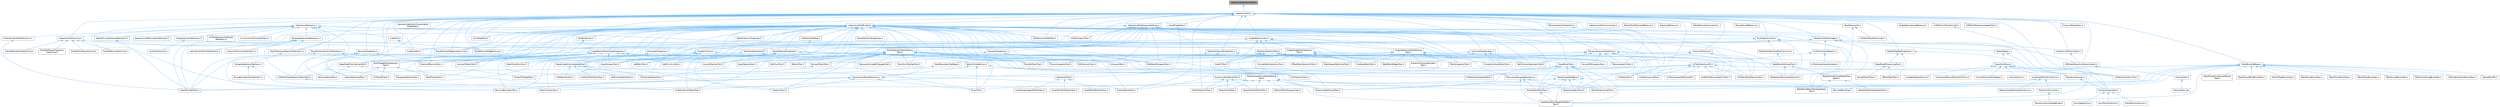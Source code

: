 digraph "InteractiveToolActionSet.h"
{
 // INTERACTIVE_SVG=YES
 // LATEX_PDF_SIZE
  bgcolor="transparent";
  edge [fontname=Helvetica,fontsize=10,labelfontname=Helvetica,labelfontsize=10];
  node [fontname=Helvetica,fontsize=10,shape=box,height=0.2,width=0.4];
  Node1 [id="Node000001",label="InteractiveToolActionSet.h",height=0.2,width=0.4,color="gray40", fillcolor="grey60", style="filled", fontcolor="black",tooltip=" "];
  Node1 -> Node2 [id="edge1_Node000001_Node000002",dir="back",color="steelblue1",style="solid",tooltip=" "];
  Node2 [id="Node000002",label="InteractiveTool.h",height=0.2,width=0.4,color="grey40", fillcolor="white", style="filled",URL="$d5/d55/InteractiveTool_8h.html",tooltip=" "];
  Node2 -> Node3 [id="edge2_Node000002_Node000003",dir="back",color="steelblue1",style="solid",tooltip=" "];
  Node3 [id="Node000003",label="BaseBrushTool.h",height=0.2,width=0.4,color="grey40", fillcolor="white", style="filled",URL="$d9/d0b/BaseBrushTool_8h.html",tooltip=" "];
  Node3 -> Node4 [id="edge3_Node000003_Node000004",dir="back",color="steelblue1",style="solid",tooltip=" "];
  Node4 [id="Node000004",label="DataflowEditorWeightMapPaint\lTool.h",height=0.2,width=0.4,color="grey40", fillcolor="white", style="filled",URL="$db/d46/DataflowEditorWeightMapPaintTool_8h.html",tooltip=" "];
  Node3 -> Node5 [id="edge4_Node000003_Node000005",dir="back",color="steelblue1",style="solid",tooltip=" "];
  Node5 [id="Node000005",label="DynamicMeshBrushTool.h",height=0.2,width=0.4,color="grey40", fillcolor="white", style="filled",URL="$da/d04/DynamicMeshBrushTool_8h.html",tooltip=" "];
  Node5 -> Node6 [id="edge5_Node000005_Node000006",dir="back",color="steelblue1",style="solid",tooltip=" "];
  Node6 [id="Node000006",label="MeshAttributePaintTool.h",height=0.2,width=0.4,color="grey40", fillcolor="white", style="filled",URL="$d3/d29/MeshAttributePaintTool_8h.html",tooltip=" "];
  Node5 -> Node7 [id="edge6_Node000005_Node000007",dir="back",color="steelblue1",style="solid",tooltip=" "];
  Node7 [id="Node000007",label="MeshSelectionTool.h",height=0.2,width=0.4,color="grey40", fillcolor="white", style="filled",URL="$d8/d80/MeshSelectionTool_8h.html",tooltip=" "];
  Node5 -> Node8 [id="edge7_Node000005_Node000008",dir="back",color="steelblue1",style="solid",tooltip=" "];
  Node8 [id="Node000008",label="SeamSculptTool.h",height=0.2,width=0.4,color="grey40", fillcolor="white", style="filled",URL="$d1/d31/SeamSculptTool_8h.html",tooltip=" "];
  Node3 -> Node9 [id="edge8_Node000003_Node000009",dir="back",color="steelblue1",style="solid",tooltip=" "];
  Node9 [id="Node000009",label="DynamicMeshSculptTool.h",height=0.2,width=0.4,color="grey40", fillcolor="white", style="filled",URL="$d6/d16/DynamicMeshSculptTool_8h.html",tooltip=" "];
  Node3 -> Node10 [id="edge9_Node000003_Node000010",dir="back",color="steelblue1",style="solid",tooltip=" "];
  Node10 [id="Node000010",label="MeshGroupPaintTool.h",height=0.2,width=0.4,color="grey40", fillcolor="white", style="filled",URL="$dd/d04/MeshGroupPaintTool_8h.html",tooltip=" "];
  Node3 -> Node11 [id="edge10_Node000003_Node000011",dir="back",color="steelblue1",style="solid",tooltip=" "];
  Node11 [id="Node000011",label="MeshSculptToolBase.h",height=0.2,width=0.4,color="grey40", fillcolor="white", style="filled",URL="$d8/d2a/MeshSculptToolBase_8h.html",tooltip=" "];
  Node11 -> Node4 [id="edge11_Node000011_Node000004",dir="back",color="steelblue1",style="solid",tooltip=" "];
  Node11 -> Node9 [id="edge12_Node000011_Node000009",dir="back",color="steelblue1",style="solid",tooltip=" "];
  Node11 -> Node12 [id="edge13_Node000011_Node000012",dir="back",color="steelblue1",style="solid",tooltip=" "];
  Node12 [id="Node000012",label="KelvinletBrushOp.h",height=0.2,width=0.4,color="grey40", fillcolor="white", style="filled",URL="$d9/d5c/KelvinletBrushOp_8h.html",tooltip=" "];
  Node11 -> Node10 [id="edge14_Node000011_Node000010",dir="back",color="steelblue1",style="solid",tooltip=" "];
  Node11 -> Node13 [id="edge15_Node000011_Node000013",dir="back",color="steelblue1",style="solid",tooltip=" "];
  Node13 [id="Node000013",label="MeshVertexPaintTool.h",height=0.2,width=0.4,color="grey40", fillcolor="white", style="filled",URL="$db/d74/MeshVertexPaintTool_8h.html",tooltip=" "];
  Node13 -> Node4 [id="edge16_Node000013_Node000004",dir="back",color="steelblue1",style="solid",tooltip=" "];
  Node11 -> Node14 [id="edge17_Node000011_Node000014",dir="back",color="steelblue1",style="solid",tooltip=" "];
  Node14 [id="Node000014",label="MeshVertexSculptTool.h",height=0.2,width=0.4,color="grey40", fillcolor="white", style="filled",URL="$dc/da6/MeshVertexSculptTool_8h.html",tooltip=" "];
  Node3 -> Node13 [id="edge18_Node000003_Node000013",dir="back",color="steelblue1",style="solid",tooltip=" "];
  Node3 -> Node14 [id="edge19_Node000003_Node000014",dir="back",color="steelblue1",style="solid",tooltip=" "];
  Node2 -> Node15 [id="edge20_Node000002_Node000015",dir="back",color="steelblue1",style="solid",tooltip=" "];
  Node15 [id="Node000015",label="BaseMeshFromSplinesTool.h",height=0.2,width=0.4,color="grey40", fillcolor="white", style="filled",URL="$da/d31/BaseMeshFromSplinesTool_8h.html",tooltip=" "];
  Node15 -> Node16 [id="edge21_Node000015_Node000016",dir="back",color="steelblue1",style="solid",tooltip=" "];
  Node16 [id="Node000016",label="RevolveSplineTool.h",height=0.2,width=0.4,color="grey40", fillcolor="white", style="filled",URL="$d3/d36/RevolveSplineTool_8h.html",tooltip=" "];
  Node15 -> Node17 [id="edge22_Node000015_Node000017",dir="back",color="steelblue1",style="solid",tooltip=" "];
  Node17 [id="Node000017",label="TriangulateSplinesTool.h",height=0.2,width=0.4,color="grey40", fillcolor="white", style="filled",URL="$d9/de6/TriangulateSplinesTool_8h.html",tooltip=" "];
  Node2 -> Node18 [id="edge23_Node000002_Node000018",dir="back",color="steelblue1",style="solid",tooltip=" "];
  Node18 [id="Node000018",label="ClickDragTool.h",height=0.2,width=0.4,color="grey40", fillcolor="white", style="filled",URL="$da/d12/ClickDragTool_8h.html",tooltip=" "];
  Node2 -> Node19 [id="edge24_Node000002_Node000019",dir="back",color="steelblue1",style="solid",tooltip=" "];
  Node19 [id="Node000019",label="CollisionPropertySets.h",height=0.2,width=0.4,color="grey40", fillcolor="white", style="filled",URL="$df/dda/CollisionPropertySets_8h.html",tooltip=" "];
  Node19 -> Node20 [id="edge25_Node000019_Node000020",dir="back",color="steelblue1",style="solid",tooltip=" "];
  Node20 [id="Node000020",label="ExtractCollisionGeometry\lTool.h",height=0.2,width=0.4,color="grey40", fillcolor="white", style="filled",URL="$d6/dbd/ExtractCollisionGeometryTool_8h.html",tooltip=" "];
  Node19 -> Node21 [id="edge26_Node000019_Node000021",dir="back",color="steelblue1",style="solid",tooltip=" "];
  Node21 [id="Node000021",label="PhysicsInspectorTool.h",height=0.2,width=0.4,color="grey40", fillcolor="white", style="filled",URL="$d8/d53/PhysicsInspectorTool_8h.html",tooltip=" "];
  Node19 -> Node22 [id="edge27_Node000019_Node000022",dir="back",color="steelblue1",style="solid",tooltip=" "];
  Node22 [id="Node000022",label="SetCollisionGeometryTool.h",height=0.2,width=0.4,color="grey40", fillcolor="white", style="filled",URL="$d0/de6/SetCollisionGeometryTool_8h.html",tooltip=" "];
  Node19 -> Node23 [id="edge28_Node000019_Node000023",dir="back",color="steelblue1",style="solid",tooltip=" "];
  Node23 [id="Node000023",label="SimpleCollisionEditorTool.h",height=0.2,width=0.4,color="grey40", fillcolor="white", style="filled",URL="$d0/dbe/SimpleCollisionEditorTool_8h.html",tooltip=" "];
  Node2 -> Node24 [id="edge29_Node000002_Node000024",dir="back",color="steelblue1",style="solid",tooltip=" "];
  Node24 [id="Node000024",label="CubeGridTool.h",height=0.2,width=0.4,color="grey40", fillcolor="white", style="filled",URL="$d3/d38/CubeGridTool_8h.html",tooltip=" "];
  Node2 -> Node25 [id="edge30_Node000002_Node000025",dir="back",color="steelblue1",style="solid",tooltip=" "];
  Node25 [id="Node000025",label="DrawAndRevolveTool.h",height=0.2,width=0.4,color="grey40", fillcolor="white", style="filled",URL="$d8/d06/DrawAndRevolveTool_8h.html",tooltip=" "];
  Node2 -> Node26 [id="edge31_Node000002_Node000026",dir="back",color="steelblue1",style="solid",tooltip=" "];
  Node26 [id="Node000026",label="EdModeInteractiveToolsContext.h",height=0.2,width=0.4,color="grey40", fillcolor="white", style="filled",URL="$d7/da4/EdModeInteractiveToolsContext_8h.html",tooltip=" "];
  Node26 -> Node27 [id="edge32_Node000026_Node000027",dir="back",color="steelblue1",style="solid",tooltip=" "];
  Node27 [id="Node000027",label="FractureTool.h",height=0.2,width=0.4,color="grey40", fillcolor="white", style="filled",URL="$d4/d30/FractureTool_8h.html",tooltip=" "];
  Node27 -> Node28 [id="edge33_Node000027_Node000028",dir="back",color="steelblue1",style="solid",tooltip=" "];
  Node28 [id="Node000028",label="FractureTool.cpp",height=0.2,width=0.4,color="grey40", fillcolor="white", style="filled",URL="$dc/d9a/FractureTool_8cpp.html",tooltip=" "];
  Node2 -> Node29 [id="edge34_Node000002_Node000029",dir="back",color="steelblue1",style="solid",tooltip=" "];
  Node29 [id="Node000029",label="ExtractSplineTool.h",height=0.2,width=0.4,color="grey40", fillcolor="white", style="filled",URL="$d3/d4d/ExtractSplineTool_8h.html",tooltip=" "];
  Node2 -> Node30 [id="edge35_Node000002_Node000030",dir="back",color="steelblue1",style="solid",tooltip=" "];
  Node30 [id="Node000030",label="GeometrySelectionVisualization\lProperties.h",height=0.2,width=0.4,color="grey40", fillcolor="white", style="filled",URL="$d0/d90/GeometrySelectionVisualizationProperties_8h.html",tooltip=" "];
  Node2 -> Node31 [id="edge36_Node000002_Node000031",dir="back",color="steelblue1",style="solid",tooltip=" "];
  Node31 [id="Node000031",label="InteractionMechanic.h",height=0.2,width=0.4,color="grey40", fillcolor="white", style="filled",URL="$df/d30/InteractionMechanic_8h.html",tooltip=" "];
  Node31 -> Node32 [id="edge37_Node000031_Node000032",dir="back",color="steelblue1",style="solid",tooltip=" "];
  Node32 [id="Node000032",label="CollectSurfacePathMechanic.h",height=0.2,width=0.4,color="grey40", fillcolor="white", style="filled",URL="$d5/dd0/CollectSurfacePathMechanic_8h.html",tooltip=" "];
  Node32 -> Node33 [id="edge38_Node000032_Node000033",dir="back",color="steelblue1",style="solid",tooltip=" "];
  Node33 [id="Node000033",label="DrawPolyPathTool.h",height=0.2,width=0.4,color="grey40", fillcolor="white", style="filled",URL="$dc/d3e/DrawPolyPathTool_8h.html",tooltip=" "];
  Node31 -> Node34 [id="edge39_Node000031_Node000034",dir="back",color="steelblue1",style="solid",tooltip=" "];
  Node34 [id="Node000034",label="ConstructionPlaneMechanic.h",height=0.2,width=0.4,color="grey40", fillcolor="white", style="filled",URL="$dd/dd6/ConstructionPlaneMechanic_8h.html",tooltip=" "];
  Node34 -> Node33 [id="edge40_Node000034_Node000033",dir="back",color="steelblue1",style="solid",tooltip=" "];
  Node34 -> Node29 [id="edge41_Node000034_Node000029",dir="back",color="steelblue1",style="solid",tooltip=" "];
  Node34 -> Node35 [id="edge42_Node000034_Node000035",dir="back",color="steelblue1",style="solid",tooltip=" "];
  Node35 [id="Node000035",label="MirrorTool.h",height=0.2,width=0.4,color="grey40", fillcolor="white", style="filled",URL="$d3/dc9/MirrorTool_8h.html",tooltip=" "];
  Node34 -> Node36 [id="edge43_Node000034_Node000036",dir="back",color="steelblue1",style="solid",tooltip=" "];
  Node36 [id="Node000036",label="PlaneCutTool.h",height=0.2,width=0.4,color="grey40", fillcolor="white", style="filled",URL="$dd/def/PlaneCutTool_8h.html",tooltip=" "];
  Node34 -> Node37 [id="edge44_Node000034_Node000037",dir="back",color="steelblue1",style="solid",tooltip=" "];
  Node37 [id="Node000037",label="RevolveBoundaryTool.h",height=0.2,width=0.4,color="grey40", fillcolor="white", style="filled",URL="$da/dce/RevolveBoundaryTool_8h.html",tooltip=" "];
  Node31 -> Node38 [id="edge45_Node000031_Node000038",dir="back",color="steelblue1",style="solid",tooltip=" "];
  Node38 [id="Node000038",label="CubeGrid.h",height=0.2,width=0.4,color="grey40", fillcolor="white", style="filled",URL="$d3/d23/CubeGrid_8h.html",tooltip=" "];
  Node38 -> Node24 [id="edge46_Node000038_Node000024",dir="back",color="steelblue1",style="solid",tooltip=" "];
  Node31 -> Node39 [id="edge47_Node000031_Node000039",dir="back",color="steelblue1",style="solid",tooltip=" "];
  Node39 [id="Node000039",label="CurveControlPointsMechanic.h",height=0.2,width=0.4,color="grey40", fillcolor="white", style="filled",URL="$d4/d87/CurveControlPointsMechanic_8h.html",tooltip=" "];
  Node31 -> Node40 [id="edge48_Node000031_Node000040",dir="back",color="steelblue1",style="solid",tooltip=" "];
  Node40 [id="Node000040",label="DragAlignmentMechanic.h",height=0.2,width=0.4,color="grey40", fillcolor="white", style="filled",URL="$d1/d74/DragAlignmentMechanic_8h.html",tooltip=" "];
  Node40 -> Node41 [id="edge49_Node000040_Node000041",dir="back",color="steelblue1",style="solid",tooltip=" "];
  Node41 [id="Node000041",label="MultiTransformer.h",height=0.2,width=0.4,color="grey40", fillcolor="white", style="filled",URL="$d1/d6f/MultiTransformer_8h.html",tooltip=" "];
  Node31 -> Node42 [id="edge50_Node000031_Node000042",dir="back",color="steelblue1",style="solid",tooltip=" "];
  Node42 [id="Node000042",label="InteractiveToolActivity.h",height=0.2,width=0.4,color="grey40", fillcolor="white", style="filled",URL="$da/de4/InteractiveToolActivity_8h.html",tooltip=" "];
  Node42 -> Node43 [id="edge51_Node000042_Node000043",dir="back",color="steelblue1",style="solid",tooltip=" "];
  Node43 [id="Node000043",label="EditMeshPolygonsTool.h",height=0.2,width=0.4,color="grey40", fillcolor="white", style="filled",URL="$d5/d72/EditMeshPolygonsTool_8h.html",tooltip=" "];
  Node42 -> Node44 [id="edge52_Node000042_Node000044",dir="back",color="steelblue1",style="solid",tooltip=" "];
  Node44 [id="Node000044",label="PolyEditCutFacesActivity.h",height=0.2,width=0.4,color="grey40", fillcolor="white", style="filled",URL="$d4/db0/PolyEditCutFacesActivity_8h.html",tooltip=" "];
  Node42 -> Node45 [id="edge53_Node000042_Node000045",dir="back",color="steelblue1",style="solid",tooltip=" "];
  Node45 [id="Node000045",label="PolyEditExtrudeActivity.h",height=0.2,width=0.4,color="grey40", fillcolor="white", style="filled",URL="$db/d72/PolyEditExtrudeActivity_8h.html",tooltip=" "];
  Node42 -> Node46 [id="edge54_Node000042_Node000046",dir="back",color="steelblue1",style="solid",tooltip=" "];
  Node46 [id="Node000046",label="PolyEditInsertEdgeActivity.h",height=0.2,width=0.4,color="grey40", fillcolor="white", style="filled",URL="$d1/d26/PolyEditInsertEdgeActivity_8h.html",tooltip=" "];
  Node42 -> Node47 [id="edge55_Node000042_Node000047",dir="back",color="steelblue1",style="solid",tooltip=" "];
  Node47 [id="Node000047",label="PolyEditInsertEdgeLoopActivity.h",height=0.2,width=0.4,color="grey40", fillcolor="white", style="filled",URL="$d5/d37/PolyEditInsertEdgeLoopActivity_8h.html",tooltip=" "];
  Node42 -> Node48 [id="edge56_Node000042_Node000048",dir="back",color="steelblue1",style="solid",tooltip=" "];
  Node48 [id="Node000048",label="PolyEditInsetOutsetActivity.h",height=0.2,width=0.4,color="grey40", fillcolor="white", style="filled",URL="$dd/d82/PolyEditInsetOutsetActivity_8h.html",tooltip=" "];
  Node42 -> Node49 [id="edge57_Node000042_Node000049",dir="back",color="steelblue1",style="solid",tooltip=" "];
  Node49 [id="Node000049",label="PolyEditPlanarProjection\lUVActivity.h",height=0.2,width=0.4,color="grey40", fillcolor="white", style="filled",URL="$d7/d84/PolyEditPlanarProjectionUVActivity_8h.html",tooltip=" "];
  Node31 -> Node50 [id="edge58_Node000031_Node000050",dir="back",color="steelblue1",style="solid",tooltip=" "];
  Node50 [id="Node000050",label="MeshTopologySelectionMechanic.h",height=0.2,width=0.4,color="grey40", fillcolor="white", style="filled",URL="$d5/d15/MeshTopologySelectionMechanic_8h.html",tooltip=" "];
  Node50 -> Node51 [id="edge59_Node000050_Node000051",dir="back",color="steelblue1",style="solid",tooltip=" "];
  Node51 [id="Node000051",label="PolygonSelectionMechanic.h",height=0.2,width=0.4,color="grey40", fillcolor="white", style="filled",URL="$da/dff/PolygonSelectionMechanic_8h.html",tooltip=" "];
  Node51 -> Node52 [id="edge60_Node000051_Node000052",dir="back",color="steelblue1",style="solid",tooltip=" "];
  Node52 [id="Node000052",label="BoundarySelectionMechanic.h",height=0.2,width=0.4,color="grey40", fillcolor="white", style="filled",URL="$d8/dd6/BoundarySelectionMechanic_8h.html",tooltip=" "];
  Node51 -> Node53 [id="edge61_Node000051_Node000053",dir="back",color="steelblue1",style="solid",tooltip=" "];
  Node53 [id="Node000053",label="EditUVIslandsTool.h",height=0.2,width=0.4,color="grey40", fillcolor="white", style="filled",URL="$d0/de4/EditUVIslandsTool_8h.html",tooltip=" "];
  Node31 -> Node54 [id="edge62_Node000031_Node000054",dir="back",color="steelblue1",style="solid",tooltip=" "];
  Node54 [id="Node000054",label="PlaneDistanceFromHitMechanic.h",height=0.2,width=0.4,color="grey40", fillcolor="white", style="filled",URL="$dc/dea/PlaneDistanceFromHitMechanic_8h.html",tooltip=" "];
  Node54 -> Node33 [id="edge63_Node000054_Node000033",dir="back",color="steelblue1",style="solid",tooltip=" "];
  Node54 -> Node55 [id="edge64_Node000054_Node000055",dir="back",color="steelblue1",style="solid",tooltip=" "];
  Node55 [id="Node000055",label="DrawPolygonTool.h",height=0.2,width=0.4,color="grey40", fillcolor="white", style="filled",URL="$d0/d15/DrawPolygonTool_8h.html",tooltip=" "];
  Node31 -> Node56 [id="edge65_Node000031_Node000056",dir="back",color="steelblue1",style="solid",tooltip=" "];
  Node56 [id="Node000056",label="PolyLassoMarqueeMechanic.h",height=0.2,width=0.4,color="grey40", fillcolor="white", style="filled",URL="$dc/dfc/PolyLassoMarqueeMechanic_8h.html",tooltip=" "];
  Node56 -> Node4 [id="edge66_Node000056_Node000004",dir="back",color="steelblue1",style="solid",tooltip=" "];
  Node56 -> Node10 [id="edge67_Node000056_Node000010",dir="back",color="steelblue1",style="solid",tooltip=" "];
  Node56 -> Node13 [id="edge68_Node000056_Node000013",dir="back",color="steelblue1",style="solid",tooltip=" "];
  Node31 -> Node57 [id="edge69_Node000031_Node000057",dir="back",color="steelblue1",style="solid",tooltip=" "];
  Node57 [id="Node000057",label="RectangleMarqueeMechanic.h",height=0.2,width=0.4,color="grey40", fillcolor="white", style="filled",URL="$d5/de9/RectangleMarqueeMechanic_8h.html",tooltip=" "];
  Node57 -> Node58 [id="edge70_Node000057_Node000058",dir="back",color="steelblue1",style="solid",tooltip=" "];
  Node58 [id="Node000058",label="CollisionPrimitivesMechanic.h",height=0.2,width=0.4,color="grey40", fillcolor="white", style="filled",URL="$d7/d16/CollisionPrimitivesMechanic_8h.html",tooltip=" "];
  Node57 -> Node59 [id="edge71_Node000057_Node000059",dir="back",color="steelblue1",style="solid",tooltip=" "];
  Node59 [id="Node000059",label="LatticeControlPointsMechanic.h",height=0.2,width=0.4,color="grey40", fillcolor="white", style="filled",URL="$d5/d7b/LatticeControlPointsMechanic_8h.html",tooltip=" "];
  Node57 -> Node50 [id="edge72_Node000057_Node000050",dir="back",color="steelblue1",style="solid",tooltip=" "];
  Node57 -> Node60 [id="edge73_Node000057_Node000060",dir="back",color="steelblue1",style="solid",tooltip=" "];
  Node60 [id="Node000060",label="UVEditorMeshSelectionMechanic.h",height=0.2,width=0.4,color="grey40", fillcolor="white", style="filled",URL="$d2/d73/UVEditorMeshSelectionMechanic_8h.html",tooltip=" "];
  Node60 -> Node61 [id="edge74_Node000060_Node000061",dir="back",color="steelblue1",style="solid",tooltip=" "];
  Node61 [id="Node000061",label="UVEditorBrushSelectTool.h",height=0.2,width=0.4,color="grey40", fillcolor="white", style="filled",URL="$dd/d97/UVEditorBrushSelectTool_8h.html",tooltip=" "];
  Node31 -> Node62 [id="edge75_Node000031_Node000062",dir="back",color="steelblue1",style="solid",tooltip=" "];
  Node62 [id="Node000062",label="SpaceCurveDeformationMechanic.h",height=0.2,width=0.4,color="grey40", fillcolor="white", style="filled",URL="$d0/d4d/SpaceCurveDeformationMechanic_8h.html",tooltip=" "];
  Node31 -> Node63 [id="edge76_Node000031_Node000063",dir="back",color="steelblue1",style="solid",tooltip=" "];
  Node63 [id="Node000063",label="SpatialCurveDistanceMechanic.h",height=0.2,width=0.4,color="grey40", fillcolor="white", style="filled",URL="$d3/d29/SpatialCurveDistanceMechanic_8h.html",tooltip=" "];
  Node63 -> Node33 [id="edge77_Node000063_Node000033",dir="back",color="steelblue1",style="solid",tooltip=" "];
  Node31 -> Node60 [id="edge78_Node000031_Node000060",dir="back",color="steelblue1",style="solid",tooltip=" "];
  Node31 -> Node64 [id="edge79_Node000031_Node000064",dir="back",color="steelblue1",style="solid",tooltip=" "];
  Node64 [id="Node000064",label="UVToolSelectionHighlight\lMechanic.h",height=0.2,width=0.4,color="grey40", fillcolor="white", style="filled",URL="$d9/d8a/UVToolSelectionHighlightMechanic_8h.html",tooltip=" "];
  Node2 -> Node42 [id="edge80_Node000002_Node000042",dir="back",color="steelblue1",style="solid",tooltip=" "];
  Node2 -> Node65 [id="edge81_Node000002_Node000065",dir="back",color="steelblue1",style="solid",tooltip=" "];
  Node65 [id="Node000065",label="InteractiveToolBuilder.h",height=0.2,width=0.4,color="grey40", fillcolor="white", style="filled",URL="$d1/d03/InteractiveToolBuilder_8h.html",tooltip=" "];
  Node65 -> Node66 [id="edge82_Node000065_Node000066",dir="back",color="steelblue1",style="solid",tooltip=" "];
  Node66 [id="Node000066",label="AddPatchTool.h",height=0.2,width=0.4,color="grey40", fillcolor="white", style="filled",URL="$d5/deb/AddPatchTool_8h.html",tooltip=" "];
  Node65 -> Node67 [id="edge83_Node000065_Node000067",dir="back",color="steelblue1",style="solid",tooltip=" "];
  Node67 [id="Node000067",label="AddPrimitiveTool.h",height=0.2,width=0.4,color="grey40", fillcolor="white", style="filled",URL="$d5/dbf/AddPrimitiveTool_8h.html",tooltip=" "];
  Node65 -> Node68 [id="edge84_Node000065_Node000068",dir="back",color="steelblue1",style="solid",tooltip=" "];
  Node68 [id="Node000068",label="AlignObjectsTool.h",height=0.2,width=0.4,color="grey40", fillcolor="white", style="filled",URL="$da/d25/AlignObjectsTool_8h.html",tooltip=" "];
  Node65 -> Node69 [id="edge85_Node000065_Node000069",dir="back",color="steelblue1",style="solid",tooltip=" "];
  Node69 [id="Node000069",label="BakeMeshAttributeVertexTool.h",height=0.2,width=0.4,color="grey40", fillcolor="white", style="filled",URL="$d6/d76/BakeMeshAttributeVertexTool_8h.html",tooltip=" "];
  Node65 -> Node70 [id="edge86_Node000065_Node000070",dir="back",color="steelblue1",style="solid",tooltip=" "];
  Node70 [id="Node000070",label="BakeMultiMeshAttributeMaps\lTool.h",height=0.2,width=0.4,color="grey40", fillcolor="white", style="filled",URL="$d7/d65/BakeMultiMeshAttributeMapsTool_8h.html",tooltip=" "];
  Node65 -> Node71 [id="edge87_Node000065_Node000071",dir="back",color="steelblue1",style="solid",tooltip=" "];
  Node71 [id="Node000071",label="BakeTransformTool.h",height=0.2,width=0.4,color="grey40", fillcolor="white", style="filled",URL="$dc/d39/BakeTransformTool_8h.html",tooltip=" "];
  Node65 -> Node72 [id="edge88_Node000065_Node000072",dir="back",color="steelblue1",style="solid",tooltip=" "];
  Node72 [id="Node000072",label="BaseCreateFromSelectedTool.h",height=0.2,width=0.4,color="grey40", fillcolor="white", style="filled",URL="$de/dc7/BaseCreateFromSelectedTool_8h.html",tooltip=" "];
  Node72 -> Node73 [id="edge89_Node000072_Node000073",dir="back",color="steelblue1",style="solid",tooltip=" "];
  Node73 [id="Node000073",label="BaseVoxelTool.h",height=0.2,width=0.4,color="grey40", fillcolor="white", style="filled",URL="$db/d63/BaseVoxelTool_8h.html",tooltip=" "];
  Node73 -> Node74 [id="edge90_Node000073_Node000074",dir="back",color="steelblue1",style="solid",tooltip=" "];
  Node74 [id="Node000074",label="VoxelBlendMeshesTool.h",height=0.2,width=0.4,color="grey40", fillcolor="white", style="filled",URL="$da/d0e/VoxelBlendMeshesTool_8h.html",tooltip=" "];
  Node73 -> Node75 [id="edge91_Node000073_Node000075",dir="back",color="steelblue1",style="solid",tooltip=" "];
  Node75 [id="Node000075",label="VoxelMorphologyMeshesTool.h",height=0.2,width=0.4,color="grey40", fillcolor="white", style="filled",URL="$dc/d30/VoxelMorphologyMeshesTool_8h.html",tooltip=" "];
  Node73 -> Node76 [id="edge92_Node000073_Node000076",dir="back",color="steelblue1",style="solid",tooltip=" "];
  Node76 [id="Node000076",label="VoxelSolidifyMeshesTool.h",height=0.2,width=0.4,color="grey40", fillcolor="white", style="filled",URL="$de/da2/VoxelSolidifyMeshesTool_8h.html",tooltip=" "];
  Node72 -> Node77 [id="edge93_Node000072_Node000077",dir="back",color="steelblue1",style="solid",tooltip=" "];
  Node77 [id="Node000077",label="CSGMeshesTool.h",height=0.2,width=0.4,color="grey40", fillcolor="white", style="filled",URL="$db/dd1/CSGMeshesTool_8h.html",tooltip=" "];
  Node72 -> Node78 [id="edge94_Node000072_Node000078",dir="back",color="steelblue1",style="solid",tooltip=" "];
  Node78 [id="Node000078",label="CombineMeshesTool.h",height=0.2,width=0.4,color="grey40", fillcolor="white", style="filled",URL="$dd/da3/CombineMeshesTool_8h.html",tooltip=" "];
  Node72 -> Node79 [id="edge95_Node000072_Node000079",dir="back",color="steelblue1",style="solid",tooltip=" "];
  Node79 [id="Node000079",label="CutMeshWithMeshTool.h",height=0.2,width=0.4,color="grey40", fillcolor="white", style="filled",URL="$d2/d2c/CutMeshWithMeshTool_8h.html",tooltip=" "];
  Node72 -> Node80 [id="edge96_Node000072_Node000080",dir="back",color="steelblue1",style="solid",tooltip=" "];
  Node80 [id="Node000080",label="SelfUnionMeshesTool.h",height=0.2,width=0.4,color="grey40", fillcolor="white", style="filled",URL="$dc/dad/SelfUnionMeshesTool_8h.html",tooltip=" "];
  Node65 -> Node15 [id="edge97_Node000065_Node000015",dir="back",color="steelblue1",style="solid",tooltip=" "];
  Node65 -> Node18 [id="edge98_Node000065_Node000018",dir="back",color="steelblue1",style="solid",tooltip=" "];
  Node65 -> Node78 [id="edge99_Node000065_Node000078",dir="back",color="steelblue1",style="solid",tooltip=" "];
  Node65 -> Node81 [id="edge100_Node000065_Node000081",dir="back",color="steelblue1",style="solid",tooltip=" "];
  Node81 [id="Node000081",label="ConvertMeshesTool.h",height=0.2,width=0.4,color="grey40", fillcolor="white", style="filled",URL="$dc/d47/ConvertMeshesTool_8h.html",tooltip=" "];
  Node65 -> Node82 [id="edge101_Node000065_Node000082",dir="back",color="steelblue1",style="solid",tooltip=" "];
  Node82 [id="Node000082",label="CreateMeshObjectTypeProperties.h",height=0.2,width=0.4,color="grey40", fillcolor="white", style="filled",URL="$d9/d04/CreateMeshObjectTypeProperties_8h.html",tooltip=" "];
  Node82 -> Node67 [id="edge102_Node000082_Node000067",dir="back",color="steelblue1",style="solid",tooltip=" "];
  Node82 -> Node72 [id="edge103_Node000082_Node000072",dir="back",color="steelblue1",style="solid",tooltip=" "];
  Node82 -> Node15 [id="edge104_Node000082_Node000015",dir="back",color="steelblue1",style="solid",tooltip=" "];
  Node82 -> Node78 [id="edge105_Node000082_Node000078",dir="back",color="steelblue1",style="solid",tooltip=" "];
  Node82 -> Node81 [id="edge106_Node000082_Node000081",dir="back",color="steelblue1",style="solid",tooltip=" "];
  Node82 -> Node25 [id="edge107_Node000082_Node000025",dir="back",color="steelblue1",style="solid",tooltip=" "];
  Node82 -> Node33 [id="edge108_Node000082_Node000033",dir="back",color="steelblue1",style="solid",tooltip=" "];
  Node82 -> Node55 [id="edge109_Node000082_Node000055",dir="back",color="steelblue1",style="solid",tooltip=" "];
  Node82 -> Node20 [id="edge110_Node000082_Node000020",dir="back",color="steelblue1",style="solid",tooltip=" "];
  Node82 -> Node37 [id="edge111_Node000082_Node000037",dir="back",color="steelblue1",style="solid",tooltip=" "];
  Node82 -> Node83 [id="edge112_Node000082_Node000083",dir="back",color="steelblue1",style="solid",tooltip=" "];
  Node83 [id="Node000083",label="SplitMeshesTool.h",height=0.2,width=0.4,color="grey40", fillcolor="white", style="filled",URL="$dc/d7f/SplitMeshesTool_8h.html",tooltip=" "];
  Node82 -> Node84 [id="edge113_Node000082_Node000084",dir="back",color="steelblue1",style="solid",tooltip=" "];
  Node84 [id="Node000084",label="VolumeToMeshTool.h",height=0.2,width=0.4,color="grey40", fillcolor="white", style="filled",URL="$de/d64/VolumeToMeshTool_8h.html",tooltip=" "];
  Node65 -> Node24 [id="edge114_Node000065_Node000024",dir="back",color="steelblue1",style="solid",tooltip=" "];
  Node65 -> Node85 [id="edge115_Node000065_Node000085",dir="back",color="steelblue1",style="solid",tooltip=" "];
  Node85 [id="Node000085",label="DisplaceMeshTool.h",height=0.2,width=0.4,color="grey40", fillcolor="white", style="filled",URL="$da/d28/DisplaceMeshTool_8h.html",tooltip=" "];
  Node65 -> Node25 [id="edge116_Node000065_Node000025",dir="back",color="steelblue1",style="solid",tooltip=" "];
  Node65 -> Node33 [id="edge117_Node000065_Node000033",dir="back",color="steelblue1",style="solid",tooltip=" "];
  Node65 -> Node55 [id="edge118_Node000065_Node000055",dir="back",color="steelblue1",style="solid",tooltip=" "];
  Node65 -> Node5 [id="edge119_Node000065_Node000005",dir="back",color="steelblue1",style="solid",tooltip=" "];
  Node65 -> Node43 [id="edge120_Node000065_Node000043",dir="back",color="steelblue1",style="solid",tooltip=" "];
  Node65 -> Node86 [id="edge121_Node000065_Node000086",dir="back",color="steelblue1",style="solid",tooltip=" "];
  Node86 [id="Node000086",label="EditNormalsTool.h",height=0.2,width=0.4,color="grey40", fillcolor="white", style="filled",URL="$de/d53/EditNormalsTool_8h.html",tooltip=" "];
  Node65 -> Node87 [id="edge122_Node000065_Node000087",dir="back",color="steelblue1",style="solid",tooltip=" "];
  Node87 [id="Node000087",label="EditPivotTool.h",height=0.2,width=0.4,color="grey40", fillcolor="white", style="filled",URL="$de/dc7/EditPivotTool_8h.html",tooltip=" "];
  Node65 -> Node29 [id="edge123_Node000065_Node000029",dir="back",color="steelblue1",style="solid",tooltip=" "];
  Node65 -> Node88 [id="edge124_Node000065_Node000088",dir="back",color="steelblue1",style="solid",tooltip=" "];
  Node88 [id="Node000088",label="HoleFillTool.h",height=0.2,width=0.4,color="grey40", fillcolor="white", style="filled",URL="$da/d02/HoleFillTool_8h.html",tooltip=" "];
  Node65 -> Node89 [id="edge125_Node000065_Node000089",dir="back",color="steelblue1",style="solid",tooltip=" "];
  Node89 [id="Node000089",label="InteractiveToolManager.h",height=0.2,width=0.4,color="grey40", fillcolor="white", style="filled",URL="$d0/d23/InteractiveToolManager_8h.html",tooltip=" "];
  Node89 -> Node90 [id="edge126_Node000089_Node000090",dir="back",color="steelblue1",style="solid",tooltip=" "];
  Node90 [id="Node000090",label="BakeMeshAttributeMapsTool\lBase.h",height=0.2,width=0.4,color="grey40", fillcolor="white", style="filled",URL="$dc/d68/BakeMeshAttributeMapsToolBase_8h.html",tooltip=" "];
  Node90 -> Node91 [id="edge127_Node000090_Node000091",dir="back",color="steelblue1",style="solid",tooltip=" "];
  Node91 [id="Node000091",label="BakeMeshAttributeMapsTool.h",height=0.2,width=0.4,color="grey40", fillcolor="white", style="filled",URL="$d8/d14/BakeMeshAttributeMapsTool_8h.html",tooltip=" "];
  Node90 -> Node70 [id="edge128_Node000090_Node000070",dir="back",color="steelblue1",style="solid",tooltip=" "];
  Node89 -> Node72 [id="edge129_Node000089_Node000072",dir="back",color="steelblue1",style="solid",tooltip=" "];
  Node89 -> Node15 [id="edge130_Node000089_Node000015",dir="back",color="steelblue1",style="solid",tooltip=" "];
  Node89 -> Node26 [id="edge131_Node000089_Node000026",dir="back",color="steelblue1",style="solid",tooltip=" "];
  Node89 -> Node92 [id="edge132_Node000089_Node000092",dir="back",color="steelblue1",style="solid",tooltip=" "];
  Node92 [id="Node000092",label="InteractiveToolsContext.h",height=0.2,width=0.4,color="grey40", fillcolor="white", style="filled",URL="$d2/dfe/InteractiveToolsContext_8h.html",tooltip=" "];
  Node92 -> Node26 [id="edge133_Node000092_Node000026",dir="back",color="steelblue1",style="solid",tooltip=" "];
  Node89 -> Node93 [id="edge134_Node000089_Node000093",dir="back",color="steelblue1",style="solid",tooltip=" "];
  Node93 [id="Node000093",label="StateTargets.h",height=0.2,width=0.4,color="grey40", fillcolor="white", style="filled",URL="$de/d0d/StateTargets_8h.html",tooltip=" "];
  Node93 -> Node94 [id="edge135_Node000093_Node000094",dir="back",color="steelblue1",style="solid",tooltip=" "];
  Node94 [id="Node000094",label="GizmoComponents.h",height=0.2,width=0.4,color="grey40", fillcolor="white", style="filled",URL="$d9/d96/GizmoComponents_8h.html",tooltip=" "];
  Node94 -> Node95 [id="edge136_Node000094_Node000095",dir="back",color="steelblue1",style="solid",tooltip=" "];
  Node95 [id="Node000095",label="AxisAngleGizmo.h",height=0.2,width=0.4,color="grey40", fillcolor="white", style="filled",URL="$d1/d0b/AxisAngleGizmo_8h.html",tooltip=" "];
  Node94 -> Node96 [id="edge137_Node000094_Node000096",dir="back",color="steelblue1",style="solid",tooltip=" "];
  Node96 [id="Node000096",label="AxisPositionGizmo.h",height=0.2,width=0.4,color="grey40", fillcolor="white", style="filled",URL="$d1/d25/AxisPositionGizmo_8h.html",tooltip=" "];
  Node94 -> Node97 [id="edge138_Node000094_Node000097",dir="back",color="steelblue1",style="solid",tooltip=" "];
  Node97 [id="Node000097",label="PlanePositionGizmo.h",height=0.2,width=0.4,color="grey40", fillcolor="white", style="filled",URL="$d0/df0/PlanePositionGizmo_8h.html",tooltip=" "];
  Node93 -> Node98 [id="edge139_Node000093_Node000098",dir="back",color="steelblue1",style="solid",tooltip=" "];
  Node98 [id="Node000098",label="TransformProxy.h",height=0.2,width=0.4,color="grey40", fillcolor="white", style="filled",URL="$dc/d4e/TransformProxy_8h.html",tooltip=" "];
  Node98 -> Node99 [id="edge140_Node000098_Node000099",dir="back",color="steelblue1",style="solid",tooltip=" "];
  Node99 [id="Node000099",label="CombinedTransformGizmo.h",height=0.2,width=0.4,color="grey40", fillcolor="white", style="filled",URL="$d4/d67/CombinedTransformGizmo_8h.html",tooltip=" "];
  Node99 -> Node35 [id="edge141_Node000099_Node000035",dir="back",color="steelblue1",style="solid",tooltip=" "];
  Node99 -> Node100 [id="edge142_Node000099_Node000100",dir="back",color="steelblue1",style="solid",tooltip=" "];
  Node100 [id="Node000100",label="RepositionableTransformGizmo.h",height=0.2,width=0.4,color="grey40", fillcolor="white", style="filled",URL="$da/da6/RepositionableTransformGizmo_8h.html",tooltip=" "];
  Node99 -> Node101 [id="edge143_Node000099_Node000101",dir="back",color="steelblue1",style="solid",tooltip=" "];
  Node101 [id="Node000101",label="TransformGizmoUtil.h",height=0.2,width=0.4,color="grey40", fillcolor="white", style="filled",URL="$d8/d1a/TransformGizmoUtil_8h.html",tooltip=" "];
  Node101 -> Node102 [id="edge144_Node000101_Node000102",dir="back",color="steelblue1",style="solid",tooltip=" "];
  Node102 [id="Node000102",label="TransformGizmoDataBinder.h",height=0.2,width=0.4,color="grey40", fillcolor="white", style="filled",URL="$dd/ddf/TransformGizmoDataBinder_8h.html",tooltip=" "];
  Node98 -> Node103 [id="edge145_Node000098_Node000103",dir="back",color="steelblue1",style="solid",tooltip=" "];
  Node103 [id="Node000103",label="ComponentBoundTransformProxy.h",height=0.2,width=0.4,color="grey40", fillcolor="white", style="filled",URL="$db/dd2/ComponentBoundTransformProxy_8h.html",tooltip=" "];
  Node98 -> Node94 [id="edge146_Node000098_Node000094",dir="back",color="steelblue1",style="solid",tooltip=" "];
  Node98 -> Node104 [id="edge147_Node000098_Node000104",dir="back",color="steelblue1",style="solid",tooltip=" "];
  Node104 [id="Node000104",label="GizmoElementHitTargets.h",height=0.2,width=0.4,color="grey40", fillcolor="white", style="filled",URL="$da/d23/GizmoElementHitTargets_8h.html",tooltip=" "];
  Node98 -> Node105 [id="edge148_Node000098_Node000105",dir="back",color="steelblue1",style="solid",tooltip=" "];
  Node105 [id="Node000105",label="IntervalGizmo.h",height=0.2,width=0.4,color="grey40", fillcolor="white", style="filled",URL="$d6/d84/IntervalGizmo_8h.html",tooltip=" "];
  Node98 -> Node106 [id="edge149_Node000098_Node000106",dir="back",color="steelblue1",style="solid",tooltip=" "];
  Node106 [id="Node000106",label="ScalableSphereGizmo.h",height=0.2,width=0.4,color="grey40", fillcolor="white", style="filled",URL="$de/d8e/ScalableSphereGizmo_8h.html",tooltip=" "];
  Node98 -> Node107 [id="edge150_Node000098_Node000107",dir="back",color="steelblue1",style="solid",tooltip=" "];
  Node107 [id="Node000107",label="TransformSources.h",height=0.2,width=0.4,color="grey40", fillcolor="white", style="filled",URL="$d3/ddb/TransformSources_8h.html",tooltip=" "];
  Node107 -> Node94 [id="edge151_Node000107_Node000094",dir="back",color="steelblue1",style="solid",tooltip=" "];
  Node89 -> Node108 [id="edge152_Node000089_Node000108",dir="back",color="steelblue1",style="solid",tooltip=" "];
  Node108 [id="Node000108",label="ToolSceneQueriesUtil.h",height=0.2,width=0.4,color="grey40", fillcolor="white", style="filled",URL="$d3/d9c/ToolSceneQueriesUtil_8h.html",tooltip=" "];
  Node108 -> Node55 [id="edge153_Node000108_Node000055",dir="back",color="steelblue1",style="solid",tooltip=" "];
  Node108 -> Node109 [id="edge154_Node000108_Node000109",dir="back",color="steelblue1",style="solid",tooltip=" "];
  Node109 [id="Node000109",label="SelectClickedAction.h",height=0.2,width=0.4,color="grey40", fillcolor="white", style="filled",URL="$da/d7c/SelectClickedAction_8h.html",tooltip=" "];
  Node109 -> Node34 [id="edge155_Node000109_Node000034",dir="back",color="steelblue1",style="solid",tooltip=" "];
  Node109 -> Node35 [id="edge156_Node000109_Node000035",dir="back",color="steelblue1",style="solid",tooltip=" "];
  Node109 -> Node110 [id="edge157_Node000109_Node000110",dir="back",color="steelblue1",style="solid",tooltip=" "];
  Node110 [id="Node000110",label="UVProjectionTool.h",height=0.2,width=0.4,color="grey40", fillcolor="white", style="filled",URL="$d5/d4f/UVProjectionTool_8h.html",tooltip=" "];
  Node89 -> Node111 [id="edge158_Node000089_Node000111",dir="back",color="steelblue1",style="solid",tooltip=" "];
  Node111 [id="Node000111",label="UVToolContextObjects.h",height=0.2,width=0.4,color="grey40", fillcolor="white", style="filled",URL="$d1/d13/UVToolContextObjects_8h.html",tooltip=" "];
  Node111 -> Node112 [id="edge159_Node000111_Node000112",dir="back",color="steelblue1",style="solid",tooltip=" "];
  Node112 [id="Node000112",label="UVToolAssetInputsContext.h",height=0.2,width=0.4,color="grey40", fillcolor="white", style="filled",URL="$de/d4b/UVToolAssetInputsContext_8h.html",tooltip=" "];
  Node111 -> Node113 [id="edge160_Node000111_Node000113",dir="back",color="steelblue1",style="solid",tooltip=" "];
  Node113 [id="Node000113",label="UVToolSelectionAPI.h",height=0.2,width=0.4,color="grey40", fillcolor="white", style="filled",URL="$d0/d40/UVToolSelectionAPI_8h.html",tooltip=" "];
  Node113 -> Node61 [id="edge161_Node000113_Node000061",dir="back",color="steelblue1",style="solid",tooltip=" "];
  Node113 -> Node114 [id="edge162_Node000113_Node000114",dir="back",color="steelblue1",style="solid",tooltip=" "];
  Node114 [id="Node000114",label="UVEditorLayoutTool.h",height=0.2,width=0.4,color="grey40", fillcolor="white", style="filled",URL="$d5/dd1/UVEditorLayoutTool_8h.html",tooltip=" "];
  Node113 -> Node60 [id="edge163_Node000113_Node000060",dir="back",color="steelblue1",style="solid",tooltip=" "];
  Node113 -> Node115 [id="edge164_Node000113_Node000115",dir="back",color="steelblue1",style="solid",tooltip=" "];
  Node115 [id="Node000115",label="UVEditorRecomputeUVsTool.h",height=0.2,width=0.4,color="grey40", fillcolor="white", style="filled",URL="$d2/db8/UVEditorRecomputeUVsTool_8h.html",tooltip=" "];
  Node113 -> Node116 [id="edge165_Node000113_Node000116",dir="back",color="steelblue1",style="solid",tooltip=" "];
  Node116 [id="Node000116",label="UVEditorTexelDensityTool.h",height=0.2,width=0.4,color="grey40", fillcolor="white", style="filled",URL="$d0/d8b/UVEditorTexelDensityTool_8h.html",tooltip=" "];
  Node113 -> Node117 [id="edge166_Node000113_Node000117",dir="back",color="steelblue1",style="solid",tooltip=" "];
  Node117 [id="Node000117",label="UVEditorTransformTool.h",height=0.2,width=0.4,color="grey40", fillcolor="white", style="filled",URL="$dc/db2/UVEditorTransformTool_8h.html",tooltip=" "];
  Node113 -> Node118 [id="edge167_Node000113_Node000118",dir="back",color="steelblue1",style="solid",tooltip=" "];
  Node118 [id="Node000118",label="UVEditorUVSnapshotTool.h",height=0.2,width=0.4,color="grey40", fillcolor="white", style="filled",URL="$d4/dd6/UVEditorUVSnapshotTool_8h.html",tooltip=" "];
  Node113 -> Node119 [id="edge168_Node000113_Node000119",dir="back",color="steelblue1",style="solid",tooltip=" "];
  Node119 [id="Node000119",label="UVSelectTool.h",height=0.2,width=0.4,color="grey40", fillcolor="white", style="filled",URL="$de/d40/UVSelectTool_8h.html",tooltip=" "];
  Node113 -> Node120 [id="edge169_Node000113_Node000120",dir="back",color="steelblue1",style="solid",tooltip=" "];
  Node120 [id="Node000120",label="UVToolViewportButtonsAPI.h",height=0.2,width=0.4,color="grey40", fillcolor="white", style="filled",URL="$d0/d27/UVToolViewportButtonsAPI_8h.html",tooltip=" "];
  Node65 -> Node121 [id="edge170_Node000065_Node000121",dir="back",color="steelblue1",style="solid",tooltip=" "];
  Node121 [id="Node000121",label="LatticeDeformerTool.h",height=0.2,width=0.4,color="grey40", fillcolor="white", style="filled",URL="$db/d83/LatticeDeformerTool_8h.html",tooltip=" "];
  Node65 -> Node122 [id="edge171_Node000065_Node000122",dir="back",color="steelblue1",style="solid",tooltip=" "];
  Node122 [id="Node000122",label="MeshAnalysisProperties.h",height=0.2,width=0.4,color="grey40", fillcolor="white", style="filled",URL="$d8/ddb/MeshAnalysisProperties_8h.html",tooltip=" "];
  Node65 -> Node123 [id="edge172_Node000065_Node000123",dir="back",color="steelblue1",style="solid",tooltip=" "];
  Node123 [id="Node000123",label="MeshInspectorTool.h",height=0.2,width=0.4,color="grey40", fillcolor="white", style="filled",URL="$de/da1/MeshInspectorTool_8h.html",tooltip=" "];
  Node65 -> Node124 [id="edge173_Node000065_Node000124",dir="back",color="steelblue1",style="solid",tooltip=" "];
  Node124 [id="Node000124",label="MeshMaterialProperties.h",height=0.2,width=0.4,color="grey40", fillcolor="white", style="filled",URL="$d3/dde/MeshMaterialProperties_8h.html",tooltip=" "];
  Node124 -> Node66 [id="edge174_Node000124_Node000066",dir="back",color="steelblue1",style="solid",tooltip=" "];
  Node124 -> Node67 [id="edge175_Node000124_Node000067",dir="back",color="steelblue1",style="solid",tooltip=" "];
  Node124 -> Node25 [id="edge176_Node000124_Node000025",dir="back",color="steelblue1",style="solid",tooltip=" "];
  Node124 -> Node33 [id="edge177_Node000124_Node000033",dir="back",color="steelblue1",style="solid",tooltip=" "];
  Node124 -> Node55 [id="edge178_Node000124_Node000055",dir="back",color="steelblue1",style="solid",tooltip=" "];
  Node124 -> Node9 [id="edge179_Node000124_Node000009",dir="back",color="steelblue1",style="solid",tooltip=" "];
  Node124 -> Node53 [id="edge180_Node000124_Node000053",dir="back",color="steelblue1",style="solid",tooltip=" "];
  Node124 -> Node123 [id="edge181_Node000124_Node000123",dir="back",color="steelblue1",style="solid",tooltip=" "];
  Node124 -> Node11 [id="edge182_Node000124_Node000011",dir="back",color="steelblue1",style="solid",tooltip=" "];
  Node124 -> Node125 [id="edge183_Node000124_Node000125",dir="back",color="steelblue1",style="solid",tooltip=" "];
  Node125 [id="Node000125",label="RecomputeUVsTool.h",height=0.2,width=0.4,color="grey40", fillcolor="white", style="filled",URL="$d0/d92/RecomputeUVsTool_8h.html",tooltip=" "];
  Node124 -> Node37 [id="edge184_Node000124_Node000037",dir="back",color="steelblue1",style="solid",tooltip=" "];
  Node124 -> Node126 [id="edge185_Node000124_Node000126",dir="back",color="steelblue1",style="solid",tooltip=" "];
  Node126 [id="Node000126",label="UVLayoutTool.h",height=0.2,width=0.4,color="grey40", fillcolor="white", style="filled",URL="$d6/d89/UVLayoutTool_8h.html",tooltip=" "];
  Node124 -> Node110 [id="edge186_Node000124_Node000110",dir="back",color="steelblue1",style="solid",tooltip=" "];
  Node65 -> Node127 [id="edge187_Node000065_Node000127",dir="back",color="steelblue1",style="solid",tooltip=" "];
  Node127 [id="Node000127",label="MeshStatisticsProperties.h",height=0.2,width=0.4,color="grey40", fillcolor="white", style="filled",URL="$d7/dab/MeshStatisticsProperties_8h.html",tooltip=" "];
  Node65 -> Node128 [id="edge188_Node000065_Node000128",dir="back",color="steelblue1",style="solid",tooltip=" "];
  Node128 [id="Node000128",label="MeshSurfacePointTool.h",height=0.2,width=0.4,color="grey40", fillcolor="white", style="filled",URL="$d5/d09/MeshSurfacePointTool_8h.html",tooltip=" "];
  Node128 -> Node3 [id="edge189_Node000128_Node000003",dir="back",color="steelblue1",style="solid",tooltip=" "];
  Node128 -> Node88 [id="edge190_Node000128_Node000088",dir="back",color="steelblue1",style="solid",tooltip=" "];
  Node128 -> Node11 [id="edge191_Node000128_Node000011",dir="back",color="steelblue1",style="solid",tooltip=" "];
  Node128 -> Node129 [id="edge192_Node000128_Node000129",dir="back",color="steelblue1",style="solid",tooltip=" "];
  Node129 [id="Node000129",label="MeshSpaceDeformerTool.h",height=0.2,width=0.4,color="grey40", fillcolor="white", style="filled",URL="$d7/dc8/MeshSpaceDeformerTool_8h.html",tooltip=" "];
  Node128 -> Node130 [id="edge193_Node000128_Node000130",dir="back",color="steelblue1",style="solid",tooltip=" "];
  Node130 [id="Node000130",label="MeshSurfacePointMeshEditing\lTool.h",height=0.2,width=0.4,color="grey40", fillcolor="white", style="filled",URL="$d6/d28/MeshSurfacePointMeshEditingTool_8h.html",tooltip=" "];
  Node130 -> Node4 [id="edge194_Node000130_Node000004",dir="back",color="steelblue1",style="solid",tooltip=" "];
  Node130 -> Node131 [id="edge195_Node000130_Node000131",dir="back",color="steelblue1",style="solid",tooltip=" "];
  Node131 [id="Node000131",label="DeformMeshPolygonsTool.h",height=0.2,width=0.4,color="grey40", fillcolor="white", style="filled",URL="$db/d72/DeformMeshPolygonsTool_8h.html",tooltip=" "];
  Node130 -> Node9 [id="edge196_Node000130_Node000009",dir="back",color="steelblue1",style="solid",tooltip=" "];
  Node130 -> Node53 [id="edge197_Node000130_Node000053",dir="back",color="steelblue1",style="solid",tooltip=" "];
  Node130 -> Node6 [id="edge198_Node000130_Node000006",dir="back",color="steelblue1",style="solid",tooltip=" "];
  Node130 -> Node10 [id="edge199_Node000130_Node000010",dir="back",color="steelblue1",style="solid",tooltip=" "];
  Node130 -> Node7 [id="edge200_Node000130_Node000007",dir="back",color="steelblue1",style="solid",tooltip=" "];
  Node130 -> Node13 [id="edge201_Node000130_Node000013",dir="back",color="steelblue1",style="solid",tooltip=" "];
  Node130 -> Node14 [id="edge202_Node000130_Node000014",dir="back",color="steelblue1",style="solid",tooltip=" "];
  Node130 -> Node8 [id="edge203_Node000130_Node000008",dir="back",color="steelblue1",style="solid",tooltip=" "];
  Node65 -> Node35 [id="edge204_Node000065_Node000035",dir="back",color="steelblue1",style="solid",tooltip=" "];
  Node65 -> Node132 [id="edge205_Node000065_Node000132",dir="back",color="steelblue1",style="solid",tooltip=" "];
  Node132 [id="Node000132",label="MultiSelectionMeshEditing\lTool.h",height=0.2,width=0.4,color="grey40", fillcolor="white", style="filled",URL="$d0/d5c/MultiSelectionMeshEditingTool_8h.html",tooltip=" "];
  Node132 -> Node68 [id="edge206_Node000132_Node000068",dir="back",color="steelblue1",style="solid",tooltip=" "];
  Node132 -> Node133 [id="edge207_Node000132_Node000133",dir="back",color="steelblue1",style="solid",tooltip=" "];
  Node133 [id="Node000133",label="BakeMeshAttributeTool.h",height=0.2,width=0.4,color="grey40", fillcolor="white", style="filled",URL="$d0/d82/BakeMeshAttributeTool_8h.html",tooltip=" "];
  Node133 -> Node90 [id="edge208_Node000133_Node000090",dir="back",color="steelblue1",style="solid",tooltip=" "];
  Node133 -> Node69 [id="edge209_Node000133_Node000069",dir="back",color="steelblue1",style="solid",tooltip=" "];
  Node132 -> Node71 [id="edge210_Node000132_Node000071",dir="back",color="steelblue1",style="solid",tooltip=" "];
  Node132 -> Node72 [id="edge211_Node000132_Node000072",dir="back",color="steelblue1",style="solid",tooltip=" "];
  Node132 -> Node78 [id="edge212_Node000132_Node000078",dir="back",color="steelblue1",style="solid",tooltip=" "];
  Node132 -> Node81 [id="edge213_Node000132_Node000081",dir="back",color="steelblue1",style="solid",tooltip=" "];
  Node132 -> Node86 [id="edge214_Node000132_Node000086",dir="back",color="steelblue1",style="solid",tooltip=" "];
  Node132 -> Node87 [id="edge215_Node000132_Node000087",dir="back",color="steelblue1",style="solid",tooltip=" "];
  Node132 -> Node35 [id="edge216_Node000132_Node000035",dir="back",color="steelblue1",style="solid",tooltip=" "];
  Node132 -> Node134 [id="edge217_Node000132_Node000134",dir="back",color="steelblue1",style="solid",tooltip=" "];
  Node134 [id="Node000134",label="MultiTargetWithSelection\lTool.h",height=0.2,width=0.4,color="grey40", fillcolor="white", style="filled",URL="$de/dbc/MultiTargetWithSelectionTool_8h.html",tooltip=" "];
  Node134 -> Node121 [id="edge218_Node000134_Node000121",dir="back",color="steelblue1",style="solid",tooltip=" "];
  Node134 -> Node83 [id="edge219_Node000134_Node000083",dir="back",color="steelblue1",style="solid",tooltip=" "];
  Node134 -> Node135 [id="edge220_Node000134_Node000135",dir="back",color="steelblue1",style="solid",tooltip=" "];
  Node135 [id="Node000135",label="UVTransferTool.h",height=0.2,width=0.4,color="grey40", fillcolor="white", style="filled",URL="$df/d22/UVTransferTool_8h.html",tooltip=" "];
  Node132 -> Node136 [id="edge221_Node000132_Node000136",dir="back",color="steelblue1",style="solid",tooltip=" "];
  Node136 [id="Node000136",label="PatternTool.h",height=0.2,width=0.4,color="grey40", fillcolor="white", style="filled",URL="$d1/d40/PatternTool_8h.html",tooltip=" "];
  Node132 -> Node21 [id="edge222_Node000132_Node000021",dir="back",color="steelblue1",style="solid",tooltip=" "];
  Node132 -> Node36 [id="edge223_Node000132_Node000036",dir="back",color="steelblue1",style="solid",tooltip=" "];
  Node132 -> Node137 [id="edge224_Node000132_Node000137",dir="back",color="steelblue1",style="solid",tooltip=" "];
  Node137 [id="Node000137",label="RemeshMeshTool.h",height=0.2,width=0.4,color="grey40", fillcolor="white", style="filled",URL="$dc/dd6/RemeshMeshTool_8h.html",tooltip=" "];
  Node137 -> Node138 [id="edge225_Node000137_Node000138",dir="back",color="steelblue1",style="solid",tooltip=" "];
  Node138 [id="Node000138",label="ProjectToTargetTool.h",height=0.2,width=0.4,color="grey40", fillcolor="white", style="filled",URL="$d3/daa/ProjectToTargetTool_8h.html",tooltip=" "];
  Node132 -> Node139 [id="edge226_Node000132_Node000139",dir="back",color="steelblue1",style="solid",tooltip=" "];
  Node139 [id="Node000139",label="RemoveOccludedTrianglesTool.h",height=0.2,width=0.4,color="grey40", fillcolor="white", style="filled",URL="$d9/da1/RemoveOccludedTrianglesTool_8h.html",tooltip=" "];
  Node132 -> Node22 [id="edge227_Node000132_Node000022",dir="back",color="steelblue1",style="solid",tooltip=" "];
  Node132 -> Node140 [id="edge228_Node000132_Node000140",dir="back",color="steelblue1",style="solid",tooltip=" "];
  Node140 [id="Node000140",label="TransferMeshTool.h",height=0.2,width=0.4,color="grey40", fillcolor="white", style="filled",URL="$db/da5/TransferMeshTool_8h.html",tooltip=" "];
  Node132 -> Node141 [id="edge229_Node000132_Node000141",dir="back",color="steelblue1",style="solid",tooltip=" "];
  Node141 [id="Node000141",label="TransformMeshesTool.h",height=0.2,width=0.4,color="grey40", fillcolor="white", style="filled",URL="$d6/d21/TransformMeshesTool_8h.html",tooltip=" "];
  Node132 -> Node126 [id="edge230_Node000132_Node000126",dir="back",color="steelblue1",style="solid",tooltip=" "];
  Node65 -> Node134 [id="edge231_Node000065_Node000134",dir="back",color="steelblue1",style="solid",tooltip=" "];
  Node65 -> Node142 [id="edge232_Node000065_Node000142",dir="back",color="steelblue1",style="solid",tooltip=" "];
  Node142 [id="Node000142",label="OnAcceptProperties.h",height=0.2,width=0.4,color="grey40", fillcolor="white", style="filled",URL="$d7/db0/OnAcceptProperties_8h.html",tooltip=" "];
  Node142 -> Node72 [id="edge233_Node000142_Node000072",dir="back",color="steelblue1",style="solid",tooltip=" "];
  Node142 -> Node78 [id="edge234_Node000142_Node000078",dir="back",color="steelblue1",style="solid",tooltip=" "];
  Node65 -> Node136 [id="edge235_Node000065_Node000136",dir="back",color="steelblue1",style="solid",tooltip=" "];
  Node65 -> Node21 [id="edge236_Node000065_Node000021",dir="back",color="steelblue1",style="solid",tooltip=" "];
  Node65 -> Node36 [id="edge237_Node000065_Node000036",dir="back",color="steelblue1",style="solid",tooltip=" "];
  Node65 -> Node46 [id="edge238_Node000065_Node000046",dir="back",color="steelblue1",style="solid",tooltip=" "];
  Node65 -> Node47 [id="edge239_Node000065_Node000047",dir="back",color="steelblue1",style="solid",tooltip=" "];
  Node65 -> Node137 [id="edge240_Node000065_Node000137",dir="back",color="steelblue1",style="solid",tooltip=" "];
  Node65 -> Node22 [id="edge241_Node000065_Node000022",dir="back",color="steelblue1",style="solid",tooltip=" "];
  Node65 -> Node23 [id="edge242_Node000065_Node000023",dir="back",color="steelblue1",style="solid",tooltip=" "];
  Node65 -> Node143 [id="edge243_Node000065_Node000143",dir="back",color="steelblue1",style="solid",tooltip=" "];
  Node143 [id="Node000143",label="SingleClickTool.h",height=0.2,width=0.4,color="grey40", fillcolor="white", style="filled",URL="$d5/d95/SingleClickTool_8h.html",tooltip=" "];
  Node143 -> Node66 [id="edge244_Node000143_Node000066",dir="back",color="steelblue1",style="solid",tooltip=" "];
  Node143 -> Node67 [id="edge245_Node000143_Node000067",dir="back",color="steelblue1",style="solid",tooltip=" "];
  Node143 -> Node71 [id="edge246_Node000143_Node000071",dir="back",color="steelblue1",style="solid",tooltip=" "];
  Node143 -> Node55 [id="edge247_Node000143_Node000055",dir="back",color="steelblue1",style="solid",tooltip=" "];
  Node143 -> Node36 [id="edge248_Node000143_Node000036",dir="back",color="steelblue1",style="solid",tooltip=" "];
  Node143 -> Node139 [id="edge249_Node000143_Node000139",dir="back",color="steelblue1",style="solid",tooltip=" "];
  Node65 -> Node144 [id="edge250_Node000065_Node000144",dir="back",color="steelblue1",style="solid",tooltip=" "];
  Node144 [id="Node000144",label="SingleSelectionMeshEditing\lTool.h",height=0.2,width=0.4,color="grey40", fillcolor="white", style="filled",URL="$db/d7b/SingleSelectionMeshEditingTool_8h.html",tooltip=" "];
  Node144 -> Node85 [id="edge251_Node000144_Node000085",dir="back",color="steelblue1",style="solid",tooltip=" "];
  Node144 -> Node20 [id="edge252_Node000144_Node000020",dir="back",color="steelblue1",style="solid",tooltip=" "];
  Node144 -> Node29 [id="edge253_Node000144_Node000029",dir="back",color="steelblue1",style="solid",tooltip=" "];
  Node144 -> Node88 [id="edge254_Node000144_Node000088",dir="back",color="steelblue1",style="solid",tooltip=" "];
  Node144 -> Node145 [id="edge255_Node000144_Node000145",dir="back",color="steelblue1",style="solid",tooltip=" "];
  Node145 [id="Node000145",label="MeshBoundaryToolBase.h",height=0.2,width=0.4,color="grey40", fillcolor="white", style="filled",URL="$dd/da3/MeshBoundaryToolBase_8h.html",tooltip=" "];
  Node145 -> Node37 [id="edge256_Node000145_Node000037",dir="back",color="steelblue1",style="solid",tooltip=" "];
  Node144 -> Node123 [id="edge257_Node000144_Node000123",dir="back",color="steelblue1",style="solid",tooltip=" "];
  Node144 -> Node129 [id="edge258_Node000144_Node000129",dir="back",color="steelblue1",style="solid",tooltip=" "];
  Node144 -> Node125 [id="edge259_Node000144_Node000125",dir="back",color="steelblue1",style="solid",tooltip=" "];
  Node144 -> Node23 [id="edge260_Node000144_Node000023",dir="back",color="steelblue1",style="solid",tooltip=" "];
  Node144 -> Node115 [id="edge261_Node000144_Node000115",dir="back",color="steelblue1",style="solid",tooltip=" "];
  Node144 -> Node116 [id="edge262_Node000144_Node000116",dir="back",color="steelblue1",style="solid",tooltip=" "];
  Node144 -> Node146 [id="edge263_Node000144_Node000146",dir="back",color="steelblue1",style="solid",tooltip=" "];
  Node146 [id="Node000146",label="WeldMeshEdgesTool.h",height=0.2,width=0.4,color="grey40", fillcolor="white", style="filled",URL="$d5/d6e/WeldMeshEdgesTool_8h.html",tooltip=" "];
  Node65 -> Node147 [id="edge264_Node000065_Node000147",dir="back",color="steelblue1",style="solid",tooltip=" "];
  Node147 [id="Node000147",label="SingleTargetWithSelection\lTool.h",height=0.2,width=0.4,color="grey40", fillcolor="white", style="filled",URL="$db/d5c/SingleTargetWithSelectionTool_8h.html",tooltip=" "];
  Node147 -> Node148 [id="edge265_Node000147_Node000148",dir="back",color="steelblue1",style="solid",tooltip=" "];
  Node148 [id="Node000148",label="BaseMeshProcessingTool.h",height=0.2,width=0.4,color="grey40", fillcolor="white", style="filled",URL="$d4/d77/BaseMeshProcessingTool_8h.html",tooltip=" "];
  Node148 -> Node149 [id="edge266_Node000148_Node000149",dir="back",color="steelblue1",style="solid",tooltip=" "];
  Node149 [id="Node000149",label="OffsetMeshTool.h",height=0.2,width=0.4,color="grey40", fillcolor="white", style="filled",URL="$da/d01/OffsetMeshTool_8h.html",tooltip=" "];
  Node148 -> Node150 [id="edge267_Node000148_Node000150",dir="back",color="steelblue1",style="solid",tooltip=" "];
  Node150 [id="Node000150",label="SmoothMeshTool.h",height=0.2,width=0.4,color="grey40", fillcolor="white", style="filled",URL="$da/da9/SmoothMeshTool_8h.html",tooltip=" "];
  Node147 -> Node151 [id="edge268_Node000147_Node000151",dir="back",color="steelblue1",style="solid",tooltip=" "];
  Node151 [id="Node000151",label="ConvertToPolygonsTool.h",height=0.2,width=0.4,color="grey40", fillcolor="white", style="filled",URL="$d7/d5a/ConvertToPolygonsTool_8h.html",tooltip=" "];
  Node147 -> Node85 [id="edge269_Node000147_Node000085",dir="back",color="steelblue1",style="solid",tooltip=" "];
  Node147 -> Node43 [id="edge270_Node000147_Node000043",dir="back",color="steelblue1",style="solid",tooltip=" "];
  Node147 -> Node152 [id="edge271_Node000147_Node000152",dir="back",color="steelblue1",style="solid",tooltip=" "];
  Node152 [id="Node000152",label="ExtrudeMeshSelectionTool.h",height=0.2,width=0.4,color="grey40", fillcolor="white", style="filled",URL="$dc/d31/ExtrudeMeshSelectionTool_8h.html",tooltip=" "];
  Node147 -> Node153 [id="edge272_Node000147_Node000153",dir="back",color="steelblue1",style="solid",tooltip=" "];
  Node153 [id="Node000153",label="OffsetMeshSelectionTool.h",height=0.2,width=0.4,color="grey40", fillcolor="white", style="filled",URL="$d8/d2e/OffsetMeshSelectionTool_8h.html",tooltip=" "];
  Node147 -> Node110 [id="edge273_Node000147_Node000110",dir="back",color="steelblue1",style="solid",tooltip=" "];
  Node147 -> Node146 [id="edge274_Node000147_Node000146",dir="back",color="steelblue1",style="solid",tooltip=" "];
  Node65 -> Node83 [id="edge275_Node000065_Node000083",dir="back",color="steelblue1",style="solid",tooltip=" "];
  Node65 -> Node154 [id="edge276_Node000065_Node000154",dir="back",color="steelblue1",style="solid",tooltip=" "];
  Node154 [id="Node000154",label="ToolBuilderUtil.h",height=0.2,width=0.4,color="grey40", fillcolor="white", style="filled",URL="$df/d9e/ToolBuilderUtil_8h.html",tooltip=" "];
  Node154 -> Node138 [id="edge277_Node000154_Node000138",dir="back",color="steelblue1",style="solid",tooltip=" "];
  Node65 -> Node140 [id="edge278_Node000065_Node000140",dir="back",color="steelblue1",style="solid",tooltip=" "];
  Node65 -> Node141 [id="edge279_Node000065_Node000141",dir="back",color="steelblue1",style="solid",tooltip=" "];
  Node65 -> Node155 [id="edge280_Node000065_Node000155",dir="back",color="steelblue1",style="solid",tooltip=" "];
  Node155 [id="Node000155",label="UVEditorLayerEditTool.h",height=0.2,width=0.4,color="grey40", fillcolor="white", style="filled",URL="$d0/df1/UVEditorLayerEditTool_8h.html",tooltip=" "];
  Node65 -> Node114 [id="edge281_Node000065_Node000114",dir="back",color="steelblue1",style="solid",tooltip=" "];
  Node65 -> Node156 [id="edge282_Node000065_Node000156",dir="back",color="steelblue1",style="solid",tooltip=" "];
  Node156 [id="Node000156",label="UVEditorSeamTool.h",height=0.2,width=0.4,color="grey40", fillcolor="white", style="filled",URL="$d1/dab/UVEditorSeamTool_8h.html",tooltip=" "];
  Node65 -> Node157 [id="edge283_Node000065_Node000157",dir="back",color="steelblue1",style="solid",tooltip=" "];
  Node157 [id="Node000157",label="UVEditorToolBase.h",height=0.2,width=0.4,color="grey40", fillcolor="white", style="filled",URL="$db/d3d/UVEditorToolBase_8h.html",tooltip=" "];
  Node157 -> Node61 [id="edge284_Node000157_Node000061",dir="back",color="steelblue1",style="solid",tooltip=" "];
  Node65 -> Node117 [id="edge285_Node000065_Node000117",dir="back",color="steelblue1",style="solid",tooltip=" "];
  Node65 -> Node118 [id="edge286_Node000065_Node000118",dir="back",color="steelblue1",style="solid",tooltip=" "];
  Node65 -> Node126 [id="edge287_Node000065_Node000126",dir="back",color="steelblue1",style="solid",tooltip=" "];
  Node65 -> Node119 [id="edge288_Node000065_Node000119",dir="back",color="steelblue1",style="solid",tooltip=" "];
  Node65 -> Node135 [id="edge289_Node000065_Node000135",dir="back",color="steelblue1",style="solid",tooltip=" "];
  Node65 -> Node84 [id="edge290_Node000065_Node000084",dir="back",color="steelblue1",style="solid",tooltip=" "];
  Node2 -> Node89 [id="edge291_Node000002_Node000089",dir="back",color="steelblue1",style="solid",tooltip=" "];
  Node2 -> Node158 [id="edge292_Node000002_Node000158",dir="back",color="steelblue1",style="solid",tooltip=" "];
  Node158 [id="Node000158",label="InteractiveToolQueryInterfaces.h",height=0.2,width=0.4,color="grey40", fillcolor="white", style="filled",URL="$d9/d32/InteractiveToolQueryInterfaces_8h.html",tooltip=" "];
  Node158 -> Node67 [id="edge293_Node000158_Node000067",dir="back",color="steelblue1",style="solid",tooltip=" "];
  Node158 -> Node133 [id="edge294_Node000158_Node000133",dir="back",color="steelblue1",style="solid",tooltip=" "];
  Node158 -> Node15 [id="edge295_Node000158_Node000015",dir="back",color="steelblue1",style="solid",tooltip=" "];
  Node158 -> Node78 [id="edge296_Node000158_Node000078",dir="back",color="steelblue1",style="solid",tooltip=" "];
  Node158 -> Node81 [id="edge297_Node000158_Node000081",dir="back",color="steelblue1",style="solid",tooltip=" "];
  Node158 -> Node24 [id="edge298_Node000158_Node000024",dir="back",color="steelblue1",style="solid",tooltip=" "];
  Node158 -> Node33 [id="edge299_Node000158_Node000033",dir="back",color="steelblue1",style="solid",tooltip=" "];
  Node158 -> Node55 [id="edge300_Node000158_Node000055",dir="back",color="steelblue1",style="solid",tooltip=" "];
  Node158 -> Node43 [id="edge301_Node000158_Node000043",dir="back",color="steelblue1",style="solid",tooltip=" "];
  Node158 -> Node7 [id="edge302_Node000158_Node000007",dir="back",color="steelblue1",style="solid",tooltip=" "];
  Node158 -> Node159 [id="edge303_Node000158_Node000159",dir="back",color="steelblue1",style="solid",tooltip=" "];
  Node159 [id="Node000159",label="MultiSelectionTool.h",height=0.2,width=0.4,color="grey40", fillcolor="white", style="filled",URL="$d6/dc9/MultiSelectionTool_8h.html",tooltip=" "];
  Node159 -> Node160 [id="edge304_Node000159_Node000160",dir="back",color="steelblue1",style="solid",tooltip=" "];
  Node160 [id="Node000160",label="BakeMeshAttributeToolCommon.h",height=0.2,width=0.4,color="grey40", fillcolor="white", style="filled",URL="$d8/d75/BakeMeshAttributeToolCommon_8h.html",tooltip=" "];
  Node160 -> Node133 [id="edge305_Node000160_Node000133",dir="back",color="steelblue1",style="solid",tooltip=" "];
  Node159 -> Node69 [id="edge306_Node000159_Node000069",dir="back",color="steelblue1",style="solid",tooltip=" "];
  Node159 -> Node70 [id="edge307_Node000159_Node000070",dir="back",color="steelblue1",style="solid",tooltip=" "];
  Node159 -> Node132 [id="edge308_Node000159_Node000132",dir="back",color="steelblue1",style="solid",tooltip=" "];
  Node158 -> Node161 [id="edge309_Node000158_Node000161",dir="back",color="steelblue1",style="solid",tooltip=" "];
  Node161 [id="Node000161",label="SingleSelectionTool.h",height=0.2,width=0.4,color="grey40", fillcolor="white", style="filled",URL="$de/def/SingleSelectionTool_8h.html",tooltip=" "];
  Node161 -> Node85 [id="edge310_Node000161_Node000085",dir="back",color="steelblue1",style="solid",tooltip=" "];
  Node161 -> Node88 [id="edge311_Node000161_Node000088",dir="back",color="steelblue1",style="solid",tooltip=" "];
  Node161 -> Node123 [id="edge312_Node000161_Node000123",dir="back",color="steelblue1",style="solid",tooltip=" "];
  Node161 -> Node128 [id="edge313_Node000161_Node000128",dir="back",color="steelblue1",style="solid",tooltip=" "];
  Node161 -> Node46 [id="edge314_Node000161_Node000046",dir="back",color="steelblue1",style="solid",tooltip=" "];
  Node161 -> Node47 [id="edge315_Node000161_Node000047",dir="back",color="steelblue1",style="solid",tooltip=" "];
  Node161 -> Node144 [id="edge316_Node000161_Node000144",dir="back",color="steelblue1",style="solid",tooltip=" "];
  Node161 -> Node147 [id="edge317_Node000161_Node000147",dir="back",color="steelblue1",style="solid",tooltip=" "];
  Node158 -> Node140 [id="edge318_Node000158_Node000140",dir="back",color="steelblue1",style="solid",tooltip=" "];
  Node158 -> Node61 [id="edge319_Node000158_Node000061",dir="back",color="steelblue1",style="solid",tooltip=" "];
  Node158 -> Node156 [id="edge320_Node000158_Node000156",dir="back",color="steelblue1",style="solid",tooltip=" "];
  Node158 -> Node118 [id="edge321_Node000158_Node000118",dir="back",color="steelblue1",style="solid",tooltip=" "];
  Node158 -> Node119 [id="edge322_Node000158_Node000119",dir="back",color="steelblue1",style="solid",tooltip=" "];
  Node2 -> Node162 [id="edge323_Node000002_Node000162",dir="back",color="steelblue1",style="solid",tooltip=" "];
  Node162 [id="Node000162",label="InteractiveToolsCommands.h",height=0.2,width=0.4,color="grey40", fillcolor="white", style="filled",URL="$d5/d5e/InteractiveToolsCommands_8h.html",tooltip=" "];
  Node2 -> Node92 [id="edge324_Node000002_Node000092",dir="back",color="steelblue1",style="solid",tooltip=" "];
  Node2 -> Node163 [id="edge325_Node000002_Node000163",dir="back",color="steelblue1",style="solid",tooltip=" "];
  Node163 [id="Node000163",label="KeyAsModifierInputBehavior.h",height=0.2,width=0.4,color="grey40", fillcolor="white", style="filled",URL="$dc/d35/KeyAsModifierInputBehavior_8h.html",tooltip=" "];
  Node2 -> Node164 [id="edge326_Node000002_Node000164",dir="back",color="steelblue1",style="solid",tooltip=" "];
  Node164 [id="Node000164",label="KeyInputBehavior.h",height=0.2,width=0.4,color="grey40", fillcolor="white", style="filled",URL="$d2/dab/KeyInputBehavior_8h.html",tooltip=" "];
  Node2 -> Node121 [id="edge327_Node000002_Node000121",dir="back",color="steelblue1",style="solid",tooltip=" "];
  Node2 -> Node165 [id="edge328_Node000002_Node000165",dir="back",color="steelblue1",style="solid",tooltip=" "];
  Node165 [id="Node000165",label="MeshBrushOpBase.h",height=0.2,width=0.4,color="grey40", fillcolor="white", style="filled",URL="$d7/dea/MeshBrushOpBase_8h.html",tooltip=" "];
  Node165 -> Node4 [id="edge329_Node000165_Node000004",dir="back",color="steelblue1",style="solid",tooltip=" "];
  Node165 -> Node12 [id="edge330_Node000165_Node000012",dir="back",color="steelblue1",style="solid",tooltip=" "];
  Node165 -> Node166 [id="edge331_Node000165_Node000166",dir="back",color="steelblue1",style="solid",tooltip=" "];
  Node166 [id="Node000166",label="MeshEraseSculptLayerBrush\lOps.h",height=0.2,width=0.4,color="grey40", fillcolor="white", style="filled",URL="$d3/dab/MeshEraseSculptLayerBrushOps_8h.html",tooltip=" "];
  Node165 -> Node167 [id="edge332_Node000165_Node000167",dir="back",color="steelblue1",style="solid",tooltip=" "];
  Node167 [id="Node000167",label="MeshGroupPaintBrushOps.h",height=0.2,width=0.4,color="grey40", fillcolor="white", style="filled",URL="$d4/df8/MeshGroupPaintBrushOps_8h.html",tooltip=" "];
  Node165 -> Node10 [id="edge333_Node000165_Node000010",dir="back",color="steelblue1",style="solid",tooltip=" "];
  Node165 -> Node168 [id="edge334_Node000165_Node000168",dir="back",color="steelblue1",style="solid",tooltip=" "];
  Node168 [id="Node000168",label="MeshInflateBrushOps.h",height=0.2,width=0.4,color="grey40", fillcolor="white", style="filled",URL="$d7/d16/MeshInflateBrushOps_8h.html",tooltip=" "];
  Node165 -> Node169 [id="edge335_Node000165_Node000169",dir="back",color="steelblue1",style="solid",tooltip=" "];
  Node169 [id="Node000169",label="MeshMoveBrushOps.h",height=0.2,width=0.4,color="grey40", fillcolor="white", style="filled",URL="$dd/dcb/MeshMoveBrushOps_8h.html",tooltip=" "];
  Node165 -> Node170 [id="edge336_Node000165_Node000170",dir="back",color="steelblue1",style="solid",tooltip=" "];
  Node170 [id="Node000170",label="MeshPinchBrushOps.h",height=0.2,width=0.4,color="grey40", fillcolor="white", style="filled",URL="$dc/dbe/MeshPinchBrushOps_8h.html",tooltip=" "];
  Node165 -> Node171 [id="edge337_Node000165_Node000171",dir="back",color="steelblue1",style="solid",tooltip=" "];
  Node171 [id="Node000171",label="MeshPlaneBrushOps.h",height=0.2,width=0.4,color="grey40", fillcolor="white", style="filled",URL="$de/d05/MeshPlaneBrushOps_8h.html",tooltip=" "];
  Node165 -> Node172 [id="edge338_Node000165_Node000172",dir="back",color="steelblue1",style="solid",tooltip=" "];
  Node172 [id="Node000172",label="MeshSculptBrushOps.h",height=0.2,width=0.4,color="grey40", fillcolor="white", style="filled",URL="$d1/dc9/MeshSculptBrushOps_8h.html",tooltip=" "];
  Node165 -> Node11 [id="edge339_Node000165_Node000011",dir="back",color="steelblue1",style="solid",tooltip=" "];
  Node165 -> Node173 [id="edge340_Node000165_Node000173",dir="back",color="steelblue1",style="solid",tooltip=" "];
  Node173 [id="Node000173",label="MeshSmoothingBrushOps.h",height=0.2,width=0.4,color="grey40", fillcolor="white", style="filled",URL="$dd/d1d/MeshSmoothingBrushOps_8h.html",tooltip=" "];
  Node165 -> Node174 [id="edge341_Node000165_Node000174",dir="back",color="steelblue1",style="solid",tooltip=" "];
  Node174 [id="Node000174",label="MeshVertexPaintBrushOps.h",height=0.2,width=0.4,color="grey40", fillcolor="white", style="filled",URL="$df/d5b/MeshVertexPaintBrushOps_8h.html",tooltip=" "];
  Node165 -> Node13 [id="edge342_Node000165_Node000013",dir="back",color="steelblue1",style="solid",tooltip=" "];
  Node165 -> Node14 [id="edge343_Node000165_Node000014",dir="back",color="steelblue1",style="solid",tooltip=" "];
  Node165 -> Node175 [id="edge344_Node000165_Node000175",dir="back",color="steelblue1",style="solid",tooltip=" "];
  Node175 [id="Node000175",label="StampFalloffs.h",height=0.2,width=0.4,color="grey40", fillcolor="white", style="filled",URL="$dd/d51/StampFalloffs_8h.html",tooltip=" "];
  Node2 -> Node176 [id="edge345_Node000002_Node000176",dir="back",color="steelblue1",style="solid",tooltip=" "];
  Node176 [id="Node000176",label="MeshElementsVisualizer.h",height=0.2,width=0.4,color="grey40", fillcolor="white", style="filled",URL="$d9/d01/MeshElementsVisualizer_8h.html",tooltip=" "];
  Node2 -> Node50 [id="edge346_Node000002_Node000050",dir="back",color="steelblue1",style="solid",tooltip=" "];
  Node2 -> Node177 [id="edge347_Node000002_Node000177",dir="back",color="steelblue1",style="solid",tooltip=" "];
  Node177 [id="Node000177",label="MeshUVChannelProperties.h",height=0.2,width=0.4,color="grey40", fillcolor="white", style="filled",URL="$d9/d4d/MeshUVChannelProperties_8h.html",tooltip=" "];
  Node177 -> Node125 [id="edge348_Node000177_Node000125",dir="back",color="steelblue1",style="solid",tooltip=" "];
  Node177 -> Node126 [id="edge349_Node000177_Node000126",dir="back",color="steelblue1",style="solid",tooltip=" "];
  Node177 -> Node110 [id="edge350_Node000177_Node000110",dir="back",color="steelblue1",style="solid",tooltip=" "];
  Node2 -> Node178 [id="edge351_Node000002_Node000178",dir="back",color="steelblue1",style="solid",tooltip=" "];
  Node178 [id="Node000178",label="MouseHoverBehavior.h",height=0.2,width=0.4,color="grey40", fillcolor="white", style="filled",URL="$da/d26/MouseHoverBehavior_8h.html",tooltip=" "];
  Node2 -> Node159 [id="edge352_Node000002_Node000159",dir="back",color="steelblue1",style="solid",tooltip=" "];
  Node2 -> Node46 [id="edge353_Node000002_Node000046",dir="back",color="steelblue1",style="solid",tooltip=" "];
  Node2 -> Node47 [id="edge354_Node000002_Node000047",dir="back",color="steelblue1",style="solid",tooltip=" "];
  Node2 -> Node179 [id="edge355_Node000002_Node000179",dir="back",color="steelblue1",style="solid",tooltip=" "];
  Node179 [id="Node000179",label="PolygroupLayersProperties.h",height=0.2,width=0.4,color="grey40", fillcolor="white", style="filled",URL="$d7/d42/PolygroupLayersProperties_8h.html",tooltip=" "];
  Node179 -> Node151 [id="edge356_Node000179_Node000151",dir="back",color="steelblue1",style="solid",tooltip=" "];
  Node179 -> Node86 [id="edge357_Node000179_Node000086",dir="back",color="steelblue1",style="solid",tooltip=" "];
  Node179 -> Node10 [id="edge358_Node000179_Node000010",dir="back",color="steelblue1",style="solid",tooltip=" "];
  Node179 -> Node123 [id="edge359_Node000179_Node000123",dir="back",color="steelblue1",style="solid",tooltip=" "];
  Node179 -> Node13 [id="edge360_Node000179_Node000013",dir="back",color="steelblue1",style="solid",tooltip=" "];
  Node179 -> Node125 [id="edge361_Node000179_Node000125",dir="back",color="steelblue1",style="solid",tooltip=" "];
  Node179 -> Node139 [id="edge362_Node000179_Node000139",dir="back",color="steelblue1",style="solid",tooltip=" "];
  Node179 -> Node22 [id="edge363_Node000179_Node000022",dir="back",color="steelblue1",style="solid",tooltip=" "];
  Node179 -> Node115 [id="edge364_Node000179_Node000115",dir="back",color="steelblue1",style="solid",tooltip=" "];
  Node179 -> Node116 [id="edge365_Node000179_Node000116",dir="back",color="steelblue1",style="solid",tooltip=" "];
  Node2 -> Node180 [id="edge366_Node000002_Node000180",dir="back",color="steelblue1",style="solid",tooltip=" "];
  Node180 [id="Node000180",label="RecomputeUVsProperties.h",height=0.2,width=0.4,color="grey40", fillcolor="white", style="filled",URL="$dc/dcd/RecomputeUVsProperties_8h.html",tooltip=" "];
  Node180 -> Node125 [id="edge367_Node000180_Node000125",dir="back",color="steelblue1",style="solid",tooltip=" "];
  Node2 -> Node181 [id="edge368_Node000002_Node000181",dir="back",color="steelblue1",style="solid",tooltip=" "];
  Node181 [id="Node000181",label="RemeshProperties.h",height=0.2,width=0.4,color="grey40", fillcolor="white", style="filled",URL="$d6/def/RemeshProperties_8h.html",tooltip=" "];
  Node181 -> Node9 [id="edge369_Node000181_Node000009",dir="back",color="steelblue1",style="solid",tooltip=" "];
  Node181 -> Node137 [id="edge370_Node000181_Node000137",dir="back",color="steelblue1",style="solid",tooltip=" "];
  Node2 -> Node37 [id="edge371_Node000002_Node000037",dir="back",color="steelblue1",style="solid",tooltip=" "];
  Node2 -> Node182 [id="edge372_Node000002_Node000182",dir="back",color="steelblue1",style="solid",tooltip=" "];
  Node182 [id="Node000182",label="RevolveProperties.h",height=0.2,width=0.4,color="grey40", fillcolor="white", style="filled",URL="$d2/d92/RevolveProperties_8h.html",tooltip=" "];
  Node182 -> Node25 [id="edge373_Node000182_Node000025",dir="back",color="steelblue1",style="solid",tooltip=" "];
  Node182 -> Node37 [id="edge374_Node000182_Node000037",dir="back",color="steelblue1",style="solid",tooltip=" "];
  Node182 -> Node16 [id="edge375_Node000182_Node000016",dir="back",color="steelblue1",style="solid",tooltip=" "];
  Node2 -> Node143 [id="edge376_Node000002_Node000143",dir="back",color="steelblue1",style="solid",tooltip=" "];
  Node2 -> Node183 [id="edge377_Node000002_Node000183",dir="back",color="steelblue1",style="solid",tooltip=" "];
  Node183 [id="Node000183",label="SingleKeyCaptureBehavior.h",height=0.2,width=0.4,color="grey40", fillcolor="white", style="filled",URL="$d0/d65/SingleKeyCaptureBehavior_8h.html",tooltip=" "];
  Node2 -> Node161 [id="edge378_Node000002_Node000161",dir="back",color="steelblue1",style="solid",tooltip=" "];
  Node2 -> Node184 [id="edge379_Node000002_Node000184",dir="back",color="steelblue1",style="solid",tooltip=" "];
  Node184 [id="Node000184",label="TexelDensityOp.h",height=0.2,width=0.4,color="grey40", fillcolor="white", style="filled",URL="$de/d5c/TexelDensityOp_8h.html",tooltip=" "];
  Node184 -> Node185 [id="edge380_Node000184_Node000185",dir="back",color="steelblue1",style="solid",tooltip=" "];
  Node185 [id="Node000185",label="UVEditorTexelDensityOp.h",height=0.2,width=0.4,color="grey40", fillcolor="white", style="filled",URL="$d6/d4d/UVEditorTexelDensityOp_8h.html",tooltip=" "];
  Node184 -> Node116 [id="edge381_Node000184_Node000116",dir="back",color="steelblue1",style="solid",tooltip=" "];
  Node2 -> Node108 [id="edge382_Node000002_Node000108",dir="back",color="steelblue1",style="solid",tooltip=" "];
  Node2 -> Node61 [id="edge383_Node000002_Node000061",dir="back",color="steelblue1",style="solid",tooltip=" "];
  Node2 -> Node155 [id="edge384_Node000002_Node000155",dir="back",color="steelblue1",style="solid",tooltip=" "];
  Node2 -> Node114 [id="edge385_Node000002_Node000114",dir="back",color="steelblue1",style="solid",tooltip=" "];
  Node2 -> Node186 [id="edge386_Node000002_Node000186",dir="back",color="steelblue1",style="solid",tooltip=" "];
  Node186 [id="Node000186",label="UVEditorMechanicAdapterTool.h",height=0.2,width=0.4,color="grey40", fillcolor="white", style="filled",URL="$dd/deb/UVEditorMechanicAdapterTool_8h.html",tooltip=" "];
  Node2 -> Node60 [id="edge387_Node000002_Node000060",dir="back",color="steelblue1",style="solid",tooltip=" "];
  Node2 -> Node156 [id="edge388_Node000002_Node000156",dir="back",color="steelblue1",style="solid",tooltip=" "];
  Node2 -> Node117 [id="edge389_Node000002_Node000117",dir="back",color="steelblue1",style="solid",tooltip=" "];
  Node2 -> Node187 [id="edge390_Node000002_Node000187",dir="back",color="steelblue1",style="solid",tooltip=" "];
  Node187 [id="Node000187",label="UVEditorUVTransformOp.h",height=0.2,width=0.4,color="grey40", fillcolor="white", style="filled",URL="$d9/df2/UVEditorUVTransformOp_8h.html",tooltip=" "];
  Node187 -> Node117 [id="edge391_Node000187_Node000117",dir="back",color="steelblue1",style="solid",tooltip=" "];
  Node2 -> Node188 [id="edge392_Node000002_Node000188",dir="back",color="steelblue1",style="solid",tooltip=" "];
  Node188 [id="Node000188",label="UVLayoutPreview.h",height=0.2,width=0.4,color="grey40", fillcolor="white", style="filled",URL="$dd/d16/UVLayoutPreview_8h.html",tooltip=" "];
  Node188 -> Node125 [id="edge393_Node000188_Node000125",dir="back",color="steelblue1",style="solid",tooltip=" "];
  Node188 -> Node115 [id="edge394_Node000188_Node000115",dir="back",color="steelblue1",style="solid",tooltip=" "];
  Node188 -> Node116 [id="edge395_Node000188_Node000116",dir="back",color="steelblue1",style="solid",tooltip=" "];
  Node188 -> Node126 [id="edge396_Node000188_Node000126",dir="back",color="steelblue1",style="solid",tooltip=" "];
  Node2 -> Node189 [id="edge397_Node000002_Node000189",dir="back",color="steelblue1",style="solid",tooltip=" "];
  Node189 [id="Node000189",label="UVLayoutProperties.h",height=0.2,width=0.4,color="grey40", fillcolor="white", style="filled",URL="$d9/dfc/UVLayoutProperties_8h.html",tooltip=" "];
  Node2 -> Node119 [id="edge398_Node000002_Node000119",dir="back",color="steelblue1",style="solid",tooltip=" "];
  Node2 -> Node190 [id="edge399_Node000002_Node000190",dir="back",color="steelblue1",style="solid",tooltip=" "];
  Node190 [id="Node000190",label="VoxelProperties.h",height=0.2,width=0.4,color="grey40", fillcolor="white", style="filled",URL="$d9/d2b/VoxelProperties_8h.html",tooltip=" "];
  Node190 -> Node73 [id="edge400_Node000190_Node000073",dir="back",color="steelblue1",style="solid",tooltip=" "];
  Node2 -> Node191 [id="edge401_Node000002_Node000191",dir="back",color="steelblue1",style="solid",tooltip=" "];
  Node191 [id="Node000191",label="WeightMapSetProperties.h",height=0.2,width=0.4,color="grey40", fillcolor="white", style="filled",URL="$da/d0a/WeightMapSetProperties_8h.html",tooltip=" "];
  Node191 -> Node148 [id="edge402_Node000191_Node000148",dir="back",color="steelblue1",style="solid",tooltip=" "];
  Node191 -> Node4 [id="edge403_Node000191_Node000004",dir="back",color="steelblue1",style="solid",tooltip=" "];
  Node191 -> Node149 [id="edge404_Node000191_Node000149",dir="back",color="steelblue1",style="solid",tooltip=" "];
}
